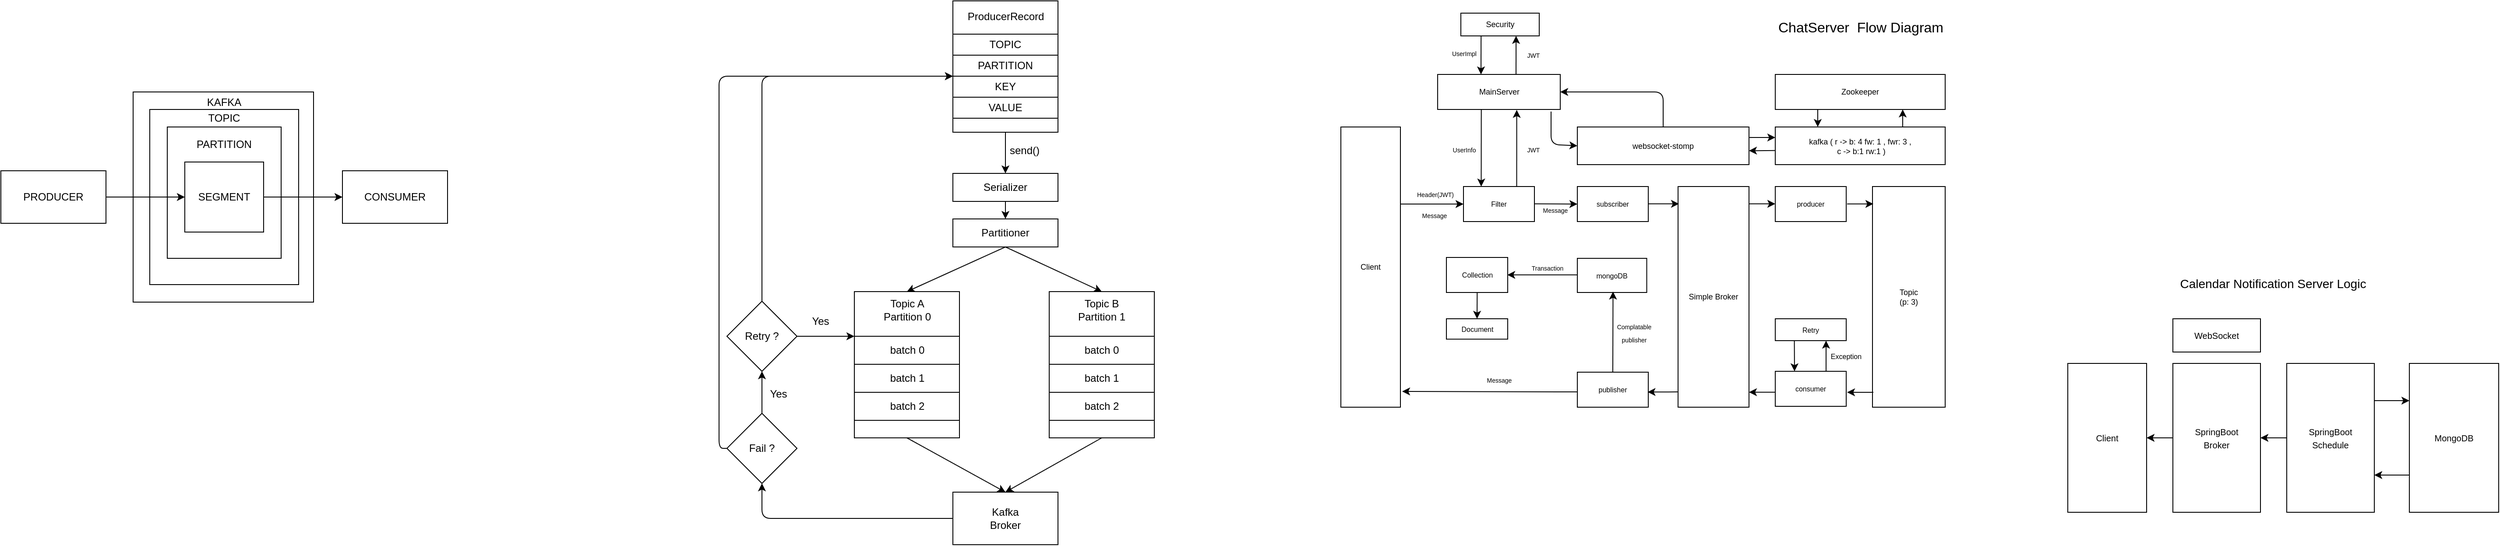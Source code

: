 <mxfile>
    <diagram id="EDpcUb9lTVCbuMQmSW58" name="페이지-1">
        <mxGraphModel dx="972" dy="811" grid="0" gridSize="10" guides="1" tooltips="1" connect="1" arrows="1" fold="1" page="1" pageScale="1" pageWidth="827" pageHeight="1169" math="0" shadow="0">
            <root>
                <mxCell id="0"/>
                <mxCell id="1" parent="0"/>
                <mxCell id="2" value="" style="whiteSpace=wrap;html=1;" parent="1" vertex="1">
                    <mxGeometry x="311" y="250" width="206" height="240" as="geometry"/>
                </mxCell>
                <mxCell id="3" value="&amp;nbsp;" style="whiteSpace=wrap;html=1;" parent="1" vertex="1">
                    <mxGeometry x="330" y="270" width="170" height="200" as="geometry"/>
                </mxCell>
                <mxCell id="4" value="" style="whiteSpace=wrap;html=1;" parent="1" vertex="1">
                    <mxGeometry x="350" y="290" width="130" height="150" as="geometry"/>
                </mxCell>
                <mxCell id="14" value="" style="edgeStyle=none;html=1;" parent="1" source="5" target="10" edge="1">
                    <mxGeometry relative="1" as="geometry"/>
                </mxCell>
                <mxCell id="5" value="SEGMENT" style="whiteSpace=wrap;html=1;" parent="1" vertex="1">
                    <mxGeometry x="370" y="330" width="90" height="80" as="geometry"/>
                </mxCell>
                <mxCell id="6" value="PARTITION" style="text;strokeColor=none;align=center;fillColor=none;html=1;verticalAlign=middle;whiteSpace=wrap;rounded=0;" parent="1" vertex="1">
                    <mxGeometry x="385" y="295" width="60" height="30" as="geometry"/>
                </mxCell>
                <mxCell id="7" value="TOPIC" style="text;strokeColor=none;align=center;fillColor=none;html=1;verticalAlign=middle;whiteSpace=wrap;rounded=0;" parent="1" vertex="1">
                    <mxGeometry x="385" y="265" width="60" height="30" as="geometry"/>
                </mxCell>
                <mxCell id="8" value="KAFKA" style="text;strokeColor=none;align=center;fillColor=none;html=1;verticalAlign=middle;whiteSpace=wrap;rounded=0;" parent="1" vertex="1">
                    <mxGeometry x="385" y="247" width="60" height="30" as="geometry"/>
                </mxCell>
                <mxCell id="13" value="" style="edgeStyle=none;html=1;" parent="1" source="9" target="5" edge="1">
                    <mxGeometry relative="1" as="geometry"/>
                </mxCell>
                <mxCell id="9" value="PRODUCER" style="whiteSpace=wrap;html=1;" parent="1" vertex="1">
                    <mxGeometry x="160" y="340" width="120" height="60" as="geometry"/>
                </mxCell>
                <mxCell id="10" value="CONSUMER" style="whiteSpace=wrap;html=1;" parent="1" vertex="1">
                    <mxGeometry x="550" y="340" width="120" height="60" as="geometry"/>
                </mxCell>
                <mxCell id="42" style="edgeStyle=none;html=1;exitX=0.5;exitY=1;exitDx=0;exitDy=0;entryX=0.5;entryY=0;entryDx=0;entryDy=0;" parent="1" source="16" target="22" edge="1">
                    <mxGeometry relative="1" as="geometry"/>
                </mxCell>
                <mxCell id="16" value="" style="whiteSpace=wrap;html=1;" parent="1" vertex="1">
                    <mxGeometry x="1247" y="146" width="120" height="150" as="geometry"/>
                </mxCell>
                <mxCell id="17" value="ProducerRecord" style="text;html=1;align=center;verticalAlign=middle;resizable=0;points=[];autosize=1;strokeColor=none;fillColor=none;" parent="1" vertex="1">
                    <mxGeometry x="1254.5" y="151" width="105" height="26" as="geometry"/>
                </mxCell>
                <mxCell id="18" value="TOPIC" style="whiteSpace=wrap;html=1;" parent="1" vertex="1">
                    <mxGeometry x="1247" y="184" width="120" height="24" as="geometry"/>
                </mxCell>
                <mxCell id="19" value="PARTITION" style="whiteSpace=wrap;html=1;" parent="1" vertex="1">
                    <mxGeometry x="1247" y="208" width="120" height="24" as="geometry"/>
                </mxCell>
                <mxCell id="20" value="KEY" style="whiteSpace=wrap;html=1;" parent="1" vertex="1">
                    <mxGeometry x="1247" y="232" width="120" height="24" as="geometry"/>
                </mxCell>
                <mxCell id="21" value="VALUE" style="whiteSpace=wrap;html=1;" parent="1" vertex="1">
                    <mxGeometry x="1247" y="256" width="120" height="24" as="geometry"/>
                </mxCell>
                <mxCell id="41" style="edgeStyle=none;html=1;exitX=0.5;exitY=1;exitDx=0;exitDy=0;entryX=0.5;entryY=0;entryDx=0;entryDy=0;" parent="1" source="22" target="23" edge="1">
                    <mxGeometry relative="1" as="geometry"/>
                </mxCell>
                <mxCell id="22" value="Serializer" style="whiteSpace=wrap;html=1;" parent="1" vertex="1">
                    <mxGeometry x="1247" y="343" width="120" height="32" as="geometry"/>
                </mxCell>
                <mxCell id="38" style="edgeStyle=none;html=1;exitX=0.5;exitY=1;exitDx=0;exitDy=0;entryX=0.5;entryY=0;entryDx=0;entryDy=0;" parent="1" source="23" target="24" edge="1">
                    <mxGeometry relative="1" as="geometry"/>
                </mxCell>
                <mxCell id="39" style="edgeStyle=none;html=1;exitX=0.5;exitY=1;exitDx=0;exitDy=0;entryX=0.5;entryY=0;entryDx=0;entryDy=0;" parent="1" source="23" target="29" edge="1">
                    <mxGeometry relative="1" as="geometry"/>
                </mxCell>
                <mxCell id="23" value="Partitioner" style="whiteSpace=wrap;html=1;" parent="1" vertex="1">
                    <mxGeometry x="1247" y="395" width="120" height="32" as="geometry"/>
                </mxCell>
                <mxCell id="36" style="edgeStyle=none;html=1;exitX=0.5;exitY=1;exitDx=0;exitDy=0;entryX=0.5;entryY=0;entryDx=0;entryDy=0;" parent="1" source="24" target="34" edge="1">
                    <mxGeometry relative="1" as="geometry"/>
                </mxCell>
                <mxCell id="24" value="" style="whiteSpace=wrap;html=1;" parent="1" vertex="1">
                    <mxGeometry x="1134.5" y="478" width="120" height="167" as="geometry"/>
                </mxCell>
                <mxCell id="25" value="Topic A&lt;br&gt;Partition 0" style="text;strokeColor=none;align=center;fillColor=none;html=1;verticalAlign=middle;whiteSpace=wrap;rounded=0;" parent="1" vertex="1">
                    <mxGeometry x="1164.503" y="484" width="60" height="30" as="geometry"/>
                </mxCell>
                <mxCell id="26" value="batch 0" style="whiteSpace=wrap;html=1;" parent="1" vertex="1">
                    <mxGeometry x="1134.5" y="529" width="120" height="32" as="geometry"/>
                </mxCell>
                <mxCell id="27" value="batch 1" style="whiteSpace=wrap;html=1;" parent="1" vertex="1">
                    <mxGeometry x="1134.5" y="561" width="120" height="32" as="geometry"/>
                </mxCell>
                <mxCell id="28" value="batch 2" style="whiteSpace=wrap;html=1;" parent="1" vertex="1">
                    <mxGeometry x="1134.5" y="593" width="120" height="32" as="geometry"/>
                </mxCell>
                <mxCell id="37" style="edgeStyle=none;html=1;exitX=0.5;exitY=1;exitDx=0;exitDy=0;entryX=0.5;entryY=0;entryDx=0;entryDy=0;" parent="1" source="29" target="34" edge="1">
                    <mxGeometry relative="1" as="geometry">
                        <mxPoint x="1305" y="704" as="targetPoint"/>
                    </mxGeometry>
                </mxCell>
                <mxCell id="29" value="" style="whiteSpace=wrap;html=1;" parent="1" vertex="1">
                    <mxGeometry x="1357" y="478" width="120" height="167" as="geometry"/>
                </mxCell>
                <mxCell id="30" value="Topic B&lt;br&gt;Partition 1" style="text;strokeColor=none;align=center;fillColor=none;html=1;verticalAlign=middle;whiteSpace=wrap;rounded=0;" parent="1" vertex="1">
                    <mxGeometry x="1387.003" y="484" width="60" height="30" as="geometry"/>
                </mxCell>
                <mxCell id="31" value="batch 0" style="whiteSpace=wrap;html=1;" parent="1" vertex="1">
                    <mxGeometry x="1357" y="529" width="120" height="32" as="geometry"/>
                </mxCell>
                <mxCell id="32" value="batch 1" style="whiteSpace=wrap;html=1;" parent="1" vertex="1">
                    <mxGeometry x="1357" y="561" width="120" height="32" as="geometry"/>
                </mxCell>
                <mxCell id="33" value="batch 2" style="whiteSpace=wrap;html=1;" parent="1" vertex="1">
                    <mxGeometry x="1357" y="593" width="120" height="32" as="geometry"/>
                </mxCell>
                <mxCell id="52" style="edgeStyle=none;html=1;exitX=0;exitY=0.5;exitDx=0;exitDy=0;entryX=0.5;entryY=1;entryDx=0;entryDy=0;" parent="1" source="34" target="45" edge="1">
                    <mxGeometry relative="1" as="geometry">
                        <Array as="points">
                            <mxPoint x="1029" y="737"/>
                        </Array>
                    </mxGeometry>
                </mxCell>
                <mxCell id="34" value="Kafka&lt;br&gt;Broker" style="whiteSpace=wrap;html=1;" parent="1" vertex="1">
                    <mxGeometry x="1247" y="706.996" width="120" height="60" as="geometry"/>
                </mxCell>
                <mxCell id="43" value="send()" style="text;strokeColor=none;align=center;fillColor=none;html=1;verticalAlign=middle;whiteSpace=wrap;rounded=0;" parent="1" vertex="1">
                    <mxGeometry x="1299.497" y="302.004" width="60" height="30" as="geometry"/>
                </mxCell>
                <mxCell id="50" style="edgeStyle=none;html=1;exitX=0.5;exitY=0;exitDx=0;exitDy=0;entryX=0.5;entryY=1;entryDx=0;entryDy=0;" parent="1" source="45" target="46" edge="1">
                    <mxGeometry relative="1" as="geometry"/>
                </mxCell>
                <mxCell id="54" style="edgeStyle=none;html=1;exitX=0;exitY=0.5;exitDx=0;exitDy=0;entryX=0;entryY=0;entryDx=0;entryDy=0;" parent="1" source="45" target="20" edge="1">
                    <mxGeometry relative="1" as="geometry">
                        <Array as="points">
                            <mxPoint x="980" y="657"/>
                            <mxPoint x="980" y="232"/>
                        </Array>
                    </mxGeometry>
                </mxCell>
                <mxCell id="45" value="Fail ?" style="rhombus;whiteSpace=wrap;html=1;" parent="1" vertex="1">
                    <mxGeometry x="989" y="617" width="80" height="80" as="geometry"/>
                </mxCell>
                <mxCell id="47" style="edgeStyle=none;html=1;exitX=1;exitY=0.5;exitDx=0;exitDy=0;entryX=0;entryY=0;entryDx=0;entryDy=0;" parent="1" source="46" target="26" edge="1">
                    <mxGeometry relative="1" as="geometry"/>
                </mxCell>
                <mxCell id="53" style="edgeStyle=none;html=1;exitX=0.5;exitY=0;exitDx=0;exitDy=0;entryX=0;entryY=0;entryDx=0;entryDy=0;" parent="1" source="46" target="20" edge="1">
                    <mxGeometry relative="1" as="geometry">
                        <Array as="points">
                            <mxPoint x="1029" y="232"/>
                        </Array>
                    </mxGeometry>
                </mxCell>
                <mxCell id="46" value="Retry ?" style="rhombus;whiteSpace=wrap;html=1;" parent="1" vertex="1">
                    <mxGeometry x="989" y="489" width="80" height="80" as="geometry"/>
                </mxCell>
                <mxCell id="48" value="Yes" style="text;strokeColor=none;align=center;fillColor=none;html=1;verticalAlign=middle;whiteSpace=wrap;rounded=0;" parent="1" vertex="1">
                    <mxGeometry x="1066.429" y="496.714" width="60" height="30" as="geometry"/>
                </mxCell>
                <mxCell id="51" value="Yes" style="text;strokeColor=none;align=center;fillColor=none;html=1;verticalAlign=middle;whiteSpace=wrap;rounded=0;" parent="1" vertex="1">
                    <mxGeometry x="1018.004" y="580.001" width="60" height="30" as="geometry"/>
                </mxCell>
                <mxCell id="124" value="" style="edgeStyle=none;html=1;fontSize=7;entryX=1;entryY=0.5;entryDx=0;entryDy=0;" parent="1" source="55" target="105" edge="1">
                    <mxGeometry relative="1" as="geometry">
                        <Array as="points">
                            <mxPoint x="2058" y="250"/>
                        </Array>
                    </mxGeometry>
                </mxCell>
                <mxCell id="55" value="websocket-stomp" style="whiteSpace=wrap;html=1;fontSize=9;" parent="1" vertex="1">
                    <mxGeometry x="1960" y="290" width="196" height="43" as="geometry"/>
                </mxCell>
                <mxCell id="56" value="subscriber" style="whiteSpace=wrap;html=1;fontSize=8;" parent="1" vertex="1">
                    <mxGeometry x="1960" y="358.0" width="81" height="40" as="geometry"/>
                </mxCell>
                <mxCell id="57" value="Simple Broker" style="whiteSpace=wrap;html=1;fontSize=9;" parent="1" vertex="1">
                    <mxGeometry x="2075" y="358" width="81" height="252" as="geometry"/>
                </mxCell>
                <mxCell id="83" style="edgeStyle=none;html=1;fontSize=10;exitX=0.75;exitY=0;exitDx=0;exitDy=0;entryX=0.75;entryY=1;entryDx=0;entryDy=0;" parent="1" source="58" target="80" edge="1">
                    <mxGeometry relative="1" as="geometry">
                        <mxPoint x="2330" y="270" as="targetPoint"/>
                    </mxGeometry>
                </mxCell>
                <mxCell id="58" value="kafka ( r -&amp;gt; b: 4 fw: 1 , fwr: 3 ,&lt;br style=&quot;font-size: 9px;&quot;&gt;&amp;nbsp;c -&amp;gt; b:1 rw:1 )" style="whiteSpace=wrap;html=1;fontSize=9;" parent="1" vertex="1">
                    <mxGeometry x="2186" y="290" width="194" height="43" as="geometry"/>
                </mxCell>
                <mxCell id="59" value="producer" style="whiteSpace=wrap;html=1;fontSize=8;" parent="1" vertex="1">
                    <mxGeometry x="2186" y="358.0" width="81" height="40" as="geometry"/>
                </mxCell>
                <mxCell id="60" value="Topic&lt;br style=&quot;font-size: 9px;&quot;&gt;(p: 3)" style="whiteSpace=wrap;html=1;fontSize=9;" parent="1" vertex="1">
                    <mxGeometry x="2297" y="358" width="83" height="252" as="geometry"/>
                </mxCell>
                <mxCell id="61" value="consumer" style="whiteSpace=wrap;html=1;fontSize=8;" parent="1" vertex="1">
                    <mxGeometry x="2186" y="569" width="81" height="40" as="geometry"/>
                </mxCell>
                <mxCell id="63" value="publisher" style="whiteSpace=wrap;html=1;fontSize=8;" parent="1" vertex="1">
                    <mxGeometry x="1960" y="570" width="81" height="40" as="geometry"/>
                </mxCell>
                <mxCell id="73" value="mongoDB" style="whiteSpace=wrap;html=1;fontSize=8;" parent="1" vertex="1">
                    <mxGeometry x="1960" y="440" width="79.25" height="39" as="geometry"/>
                </mxCell>
                <mxCell id="78" value="" style="edgeStyle=none;html=1;fontSize=10;entryX=0;entryY=0.5;entryDx=0;entryDy=0;exitX=0.984;exitY=0.275;exitDx=0;exitDy=0;exitPerimeter=0;" parent="1" source="75" target="99" edge="1">
                    <mxGeometry relative="1" as="geometry"/>
                </mxCell>
                <mxCell id="75" value="Client" style="whiteSpace=wrap;html=1;fontSize=9;" parent="1" vertex="1">
                    <mxGeometry x="1690" y="290" width="68" height="320" as="geometry"/>
                </mxCell>
                <mxCell id="84" value="" style="edgeStyle=none;html=1;fontSize=10;exitX=0.25;exitY=1;exitDx=0;exitDy=0;entryX=0.25;entryY=0;entryDx=0;entryDy=0;" parent="1" source="80" target="58" edge="1">
                    <mxGeometry relative="1" as="geometry"/>
                </mxCell>
                <mxCell id="80" value="Zookeeper" style="whiteSpace=wrap;html=1;fontSize=9;" parent="1" vertex="1">
                    <mxGeometry x="2186" y="230" width="194" height="40" as="geometry"/>
                </mxCell>
                <mxCell id="85" value="&lt;font style=&quot;font-size: 16px;&quot;&gt;ChatServer&amp;nbsp; Flow Diagram&lt;/font&gt;" style="text;strokeColor=none;align=right;fillColor=none;html=1;verticalAlign=top;whiteSpace=wrap;rounded=0;fontSize=14;horizontal=1;" parent="1" vertex="1">
                    <mxGeometry x="2170" y="160" width="210" height="50" as="geometry"/>
                </mxCell>
                <mxCell id="90" value="" style="edgeStyle=none;html=1;fontSize=10;exitX=0;exitY=0.75;exitDx=0;exitDy=0;entryX=1;entryY=0.75;entryDx=0;entryDy=0;" parent="1" source="86" target="88" edge="1">
                    <mxGeometry relative="1" as="geometry"/>
                </mxCell>
                <mxCell id="86" value="&lt;font style=&quot;font-size: 10px;&quot;&gt;MongoDB&lt;/font&gt;" style="whiteSpace=wrap;html=1;" parent="1" vertex="1">
                    <mxGeometry x="2910" y="560" width="102" height="170" as="geometry"/>
                </mxCell>
                <mxCell id="87" value="&lt;span style=&quot;font-size: 10px;&quot;&gt;WebSocket&lt;/span&gt;" style="whiteSpace=wrap;html=1;" parent="1" vertex="1">
                    <mxGeometry x="2640" y="509" width="100" height="38" as="geometry"/>
                </mxCell>
                <mxCell id="89" value="" style="edgeStyle=none;html=1;fontSize=10;exitX=1;exitY=0.25;exitDx=0;exitDy=0;entryX=0;entryY=0.25;entryDx=0;entryDy=0;" parent="1" source="88" target="86" edge="1">
                    <mxGeometry relative="1" as="geometry"/>
                </mxCell>
                <mxCell id="93" value="" style="edgeStyle=none;html=1;fontSize=10;" parent="1" source="88" target="92" edge="1">
                    <mxGeometry relative="1" as="geometry"/>
                </mxCell>
                <mxCell id="88" value="&lt;span style=&quot;font-size: 10px;&quot;&gt;SpringBoot&lt;br&gt;Schedule&lt;/span&gt;" style="whiteSpace=wrap;html=1;" parent="1" vertex="1">
                    <mxGeometry x="2770" y="560" width="100" height="170" as="geometry"/>
                </mxCell>
                <mxCell id="91" value="&lt;span style=&quot;font-size: 10px;&quot;&gt;Client&lt;/span&gt;" style="whiteSpace=wrap;html=1;" parent="1" vertex="1">
                    <mxGeometry x="2520" y="560" width="90" height="170" as="geometry"/>
                </mxCell>
                <mxCell id="94" value="" style="edgeStyle=none;html=1;fontSize=10;" parent="1" source="92" target="91" edge="1">
                    <mxGeometry relative="1" as="geometry"/>
                </mxCell>
                <mxCell id="92" value="&lt;span style=&quot;font-size: 10px;&quot;&gt;SpringBoot&lt;br&gt;Broker&lt;br&gt;&lt;/span&gt;" style="whiteSpace=wrap;html=1;" parent="1" vertex="1">
                    <mxGeometry x="2640" y="560" width="100" height="170" as="geometry"/>
                </mxCell>
                <mxCell id="95" value="&lt;font style=&quot;font-size: 14px;&quot;&gt;Calendar Notification Server Logic&lt;/font&gt;" style="text;strokeColor=none;align=center;fillColor=none;html=1;verticalAlign=middle;whiteSpace=wrap;rounded=0;fontSize=10;" parent="1" vertex="1">
                    <mxGeometry x="2638" y="454" width="233" height="30" as="geometry"/>
                </mxCell>
                <mxCell id="106" value="" style="edgeStyle=none;html=1;exitX=0.75;exitY=0;exitDx=0;exitDy=0;entryX=0.645;entryY=1.013;entryDx=0;entryDy=0;entryPerimeter=0;" parent="1" source="99" target="105" edge="1">
                    <mxGeometry relative="1" as="geometry"/>
                </mxCell>
                <mxCell id="99" value="Filter" style="whiteSpace=wrap;html=1;fontSize=8;" parent="1" vertex="1">
                    <mxGeometry x="1830" y="358.0" width="81" height="40" as="geometry"/>
                </mxCell>
                <mxCell id="108" value="" style="edgeStyle=none;html=1;exitX=0.356;exitY=0.975;exitDx=0;exitDy=0;entryX=0.25;entryY=0;entryDx=0;entryDy=0;exitPerimeter=0;" parent="1" source="105" target="99" edge="1">
                    <mxGeometry relative="1" as="geometry"/>
                </mxCell>
                <mxCell id="125" value="" style="edgeStyle=none;html=1;fontSize=7;entryX=0;entryY=0.5;entryDx=0;entryDy=0;exitX=0.925;exitY=1.058;exitDx=0;exitDy=0;exitPerimeter=0;" parent="1" source="105" target="55" edge="1">
                    <mxGeometry relative="1" as="geometry">
                        <Array as="points">
                            <mxPoint x="1930" y="310"/>
                        </Array>
                    </mxGeometry>
                </mxCell>
                <mxCell id="105" value="MainServer" style="whiteSpace=wrap;html=1;fontSize=9;" parent="1" vertex="1">
                    <mxGeometry x="1800.5" y="230" width="140" height="40" as="geometry"/>
                </mxCell>
                <mxCell id="109" value="&lt;font style=&quot;font-size: 7px;&quot;&gt;JWT&lt;/font&gt;" style="text;strokeColor=none;align=center;fillColor=none;html=1;verticalAlign=middle;whiteSpace=wrap;rounded=0;" parent="1" vertex="1">
                    <mxGeometry x="1890" y="300" width="39.5" height="30" as="geometry"/>
                </mxCell>
                <mxCell id="110" value="&lt;font style=&quot;font-size: 7px;&quot;&gt;UserInfo&lt;/font&gt;" style="text;strokeColor=none;align=center;fillColor=none;html=1;verticalAlign=middle;whiteSpace=wrap;rounded=0;" parent="1" vertex="1">
                    <mxGeometry x="1800.5" y="300" width="60" height="30" as="geometry"/>
                </mxCell>
                <mxCell id="112" value="&lt;font style=&quot;font-size: 7px;&quot;&gt;Header(JWT)&lt;/font&gt;" style="text;strokeColor=none;align=center;fillColor=none;html=1;verticalAlign=middle;whiteSpace=wrap;rounded=0;" parent="1" vertex="1">
                    <mxGeometry x="1768" y="351" width="60" height="30" as="geometry"/>
                </mxCell>
                <mxCell id="113" value="&lt;font style=&quot;font-size: 7px;&quot;&gt;Message&lt;/font&gt;" style="text;strokeColor=none;align=center;fillColor=none;html=1;verticalAlign=middle;whiteSpace=wrap;rounded=0;" parent="1" vertex="1">
                    <mxGeometry x="1767" y="375" width="60" height="30" as="geometry"/>
                </mxCell>
                <mxCell id="114" value="&lt;font style=&quot;font-size: 7px;&quot;&gt;Message&lt;/font&gt;" style="text;strokeColor=none;align=center;fillColor=none;html=1;verticalAlign=middle;whiteSpace=wrap;rounded=0;" parent="1" vertex="1">
                    <mxGeometry x="1904.5" y="369" width="60" height="30" as="geometry"/>
                </mxCell>
                <mxCell id="115" value="Security" style="whiteSpace=wrap;html=1;fontSize=9;" parent="1" vertex="1">
                    <mxGeometry x="1827" y="160" width="89.5" height="26" as="geometry"/>
                </mxCell>
                <mxCell id="116" value="" style="edgeStyle=none;html=1;entryX=0.645;entryY=1.013;entryDx=0;entryDy=0;entryPerimeter=0;" parent="1" edge="1">
                    <mxGeometry relative="1" as="geometry">
                        <mxPoint x="1890" y="230" as="sourcePoint"/>
                        <mxPoint x="1890.05" y="186" as="targetPoint"/>
                    </mxGeometry>
                </mxCell>
                <mxCell id="117" value="" style="edgeStyle=none;html=1;exitX=0.356;exitY=0.975;exitDx=0;exitDy=0;exitPerimeter=0;" parent="1" edge="1">
                    <mxGeometry relative="1" as="geometry">
                        <mxPoint x="1850.09" y="186" as="sourcePoint"/>
                        <mxPoint x="1850" y="230" as="targetPoint"/>
                    </mxGeometry>
                </mxCell>
                <mxCell id="118" value="&lt;font style=&quot;font-size: 7px;&quot;&gt;JWT&lt;/font&gt;" style="text;strokeColor=none;align=center;fillColor=none;html=1;verticalAlign=middle;whiteSpace=wrap;rounded=0;" parent="1" vertex="1">
                    <mxGeometry x="1890" y="200" width="39.5" height="14" as="geometry"/>
                </mxCell>
                <mxCell id="119" value="&lt;span style=&quot;font-size: 7px;&quot;&gt;UserImpl&lt;/span&gt;" style="text;strokeColor=none;align=center;fillColor=none;html=1;verticalAlign=middle;whiteSpace=wrap;rounded=0;" parent="1" vertex="1">
                    <mxGeometry x="1810.5" y="196" width="40" height="18" as="geometry"/>
                </mxCell>
                <mxCell id="121" value="&lt;font style=&quot;font-size: 7px;&quot;&gt;Message&lt;/font&gt;" style="text;strokeColor=none;align=center;fillColor=none;html=1;verticalAlign=middle;whiteSpace=wrap;rounded=0;" parent="1" vertex="1">
                    <mxGeometry x="1840.5" y="563" width="60" height="30" as="geometry"/>
                </mxCell>
                <mxCell id="122" value="" style="edgeStyle=none;html=1;fontSize=10;" parent="1" edge="1">
                    <mxGeometry relative="1" as="geometry">
                        <mxPoint x="2156.0" y="302" as="sourcePoint"/>
                        <mxPoint x="2186" y="302" as="targetPoint"/>
                    </mxGeometry>
                </mxCell>
                <mxCell id="123" value="" style="edgeStyle=none;html=1;fontSize=10;" parent="1" edge="1">
                    <mxGeometry relative="1" as="geometry">
                        <mxPoint x="2186" y="316.865" as="sourcePoint"/>
                        <mxPoint x="2156.0" y="317.135" as="targetPoint"/>
                    </mxGeometry>
                </mxCell>
                <mxCell id="126" value="" style="edgeStyle=none;html=1;fontSize=10;entryX=0;entryY=0.5;entryDx=0;entryDy=0;" parent="1" target="56" edge="1">
                    <mxGeometry relative="1" as="geometry">
                        <mxPoint x="1911.0" y="377.72" as="sourcePoint"/>
                        <mxPoint x="1945.0" y="377.72" as="targetPoint"/>
                    </mxGeometry>
                </mxCell>
                <mxCell id="127" value="&lt;font style=&quot;font-size: 8px;&quot;&gt;Collection&lt;/font&gt;" style="whiteSpace=wrap;html=1;fontSize=8;" parent="1" vertex="1">
                    <mxGeometry x="1810.5" y="439" width="70" height="40" as="geometry"/>
                </mxCell>
                <mxCell id="131" value="&lt;font style=&quot;font-size: 8px;&quot;&gt;Document&lt;/font&gt;" style="whiteSpace=wrap;html=1;fontSize=8;" parent="1" vertex="1">
                    <mxGeometry x="1810.5" y="509" width="70" height="23.29" as="geometry"/>
                </mxCell>
                <mxCell id="134" value="" style="edgeStyle=none;html=1;fontSize=10;" parent="1" edge="1">
                    <mxGeometry relative="1" as="geometry">
                        <mxPoint x="2268" y="377.85" as="sourcePoint"/>
                        <mxPoint x="2298" y="377.85" as="targetPoint"/>
                    </mxGeometry>
                </mxCell>
                <mxCell id="137" value="" style="edgeStyle=none;html=1;fontSize=10;" parent="1" edge="1">
                    <mxGeometry relative="1" as="geometry">
                        <mxPoint x="2156.0" y="377.79" as="sourcePoint"/>
                        <mxPoint x="2186" y="377.79" as="targetPoint"/>
                    </mxGeometry>
                </mxCell>
                <mxCell id="139" value="" style="edgeStyle=none;html=1;fontSize=10;" parent="1" edge="1">
                    <mxGeometry relative="1" as="geometry">
                        <mxPoint x="2041" y="377.79" as="sourcePoint"/>
                        <mxPoint x="2076" y="377.79" as="targetPoint"/>
                    </mxGeometry>
                </mxCell>
                <mxCell id="142" value="" style="edgeStyle=none;html=1;fontSize=10;entryX=0.993;entryY=0.375;entryDx=0;entryDy=0;entryPerimeter=0;" parent="1" edge="1">
                    <mxGeometry relative="1" as="geometry">
                        <mxPoint x="1960" y="458.9" as="sourcePoint"/>
                        <mxPoint x="1880.01" y="458.9" as="targetPoint"/>
                        <Array as="points">
                            <mxPoint x="1940" y="458.9"/>
                        </Array>
                    </mxGeometry>
                </mxCell>
                <mxCell id="145" value="" style="edgeStyle=none;html=1;entryX=0.5;entryY=0;entryDx=0;entryDy=0;" parent="1" target="131" edge="1">
                    <mxGeometry relative="1" as="geometry">
                        <mxPoint x="1845.64" y="479.5" as="sourcePoint"/>
                        <mxPoint x="1845" y="510" as="targetPoint"/>
                    </mxGeometry>
                </mxCell>
                <mxCell id="146" value="" style="edgeStyle=none;html=1;fontSize=10;" parent="1" edge="1">
                    <mxGeometry relative="1" as="geometry">
                        <mxPoint x="1960.49" y="592.55" as="sourcePoint"/>
                        <mxPoint x="1760" y="592" as="targetPoint"/>
                    </mxGeometry>
                </mxCell>
                <mxCell id="147" value="" style="edgeStyle=none;html=1;fontSize=10;entryX=0.99;entryY=0.567;entryDx=0;entryDy=0;entryPerimeter=0;" parent="1" target="63" edge="1">
                    <mxGeometry relative="1" as="geometry">
                        <mxPoint x="2075" y="592.55" as="sourcePoint"/>
                        <mxPoint x="2045.01" y="592.55" as="targetPoint"/>
                    </mxGeometry>
                </mxCell>
                <mxCell id="149" value="" style="edgeStyle=none;html=1;fontSize=10;entryX=0.993;entryY=0.375;entryDx=0;entryDy=0;entryPerimeter=0;" parent="1" edge="1">
                    <mxGeometry relative="1" as="geometry">
                        <mxPoint x="2185.99" y="592.82" as="sourcePoint"/>
                        <mxPoint x="2156.0" y="592.82" as="targetPoint"/>
                    </mxGeometry>
                </mxCell>
                <mxCell id="150" value="" style="edgeStyle=none;html=1;fontSize=10;entryX=0.993;entryY=0.375;entryDx=0;entryDy=0;entryPerimeter=0;" parent="1" edge="1">
                    <mxGeometry relative="1" as="geometry">
                        <mxPoint x="2298" y="593" as="sourcePoint"/>
                        <mxPoint x="2268.01" y="593" as="targetPoint"/>
                    </mxGeometry>
                </mxCell>
                <mxCell id="151" value="&lt;font style=&quot;font-size: 7px;&quot;&gt;Transaction&lt;/font&gt;" style="text;strokeColor=none;align=center;fillColor=none;html=1;verticalAlign=middle;whiteSpace=wrap;rounded=0;" parent="1" vertex="1">
                    <mxGeometry x="1900.5" y="439" width="50.25" height="21" as="geometry"/>
                </mxCell>
                <mxCell id="154" value="" style="edgeStyle=none;html=1;exitX=0.5;exitY=0;exitDx=0;exitDy=0;" parent="1" source="63" edge="1">
                    <mxGeometry relative="1" as="geometry">
                        <mxPoint x="2000.25" y="529.0" as="sourcePoint"/>
                        <mxPoint x="2000.75" y="478" as="targetPoint"/>
                    </mxGeometry>
                </mxCell>
                <mxCell id="155" value="&lt;span style=&quot;font-size: 7px;&quot;&gt;Complatable&lt;br&gt;publisher&lt;br&gt;&lt;/span&gt;" style="text;strokeColor=none;align=center;fillColor=none;html=1;verticalAlign=middle;whiteSpace=wrap;rounded=0;" parent="1" vertex="1">
                    <mxGeometry x="2000" y="509" width="50" height="30" as="geometry"/>
                </mxCell>
                <mxCell id="156" value="Retry" style="whiteSpace=wrap;html=1;fontSize=8;" parent="1" vertex="1">
                    <mxGeometry x="2186" y="509" width="81" height="25" as="geometry"/>
                </mxCell>
                <mxCell id="158" value="Exception" style="text;strokeColor=none;align=center;fillColor=none;html=1;verticalAlign=middle;whiteSpace=wrap;rounded=0;fontSize=8;" parent="1" vertex="1">
                    <mxGeometry x="2237" y="537" width="60" height="30" as="geometry"/>
                </mxCell>
                <mxCell id="159" value="" style="edgeStyle=none;html=1;fontSize=8;exitX=0.269;exitY=0.988;exitDx=0;exitDy=0;exitPerimeter=0;" parent="1" source="156" edge="1">
                    <mxGeometry relative="1" as="geometry">
                        <mxPoint x="2208" y="539" as="sourcePoint"/>
                        <mxPoint x="2208" y="569" as="targetPoint"/>
                    </mxGeometry>
                </mxCell>
                <mxCell id="160" value="" style="edgeStyle=none;html=1;fontSize=8;" parent="1" edge="1">
                    <mxGeometry relative="1" as="geometry">
                        <mxPoint x="2244" y="569" as="sourcePoint"/>
                        <mxPoint x="2244" y="534" as="targetPoint"/>
                    </mxGeometry>
                </mxCell>
            </root>
        </mxGraphModel>
    </diagram>
</mxfile>